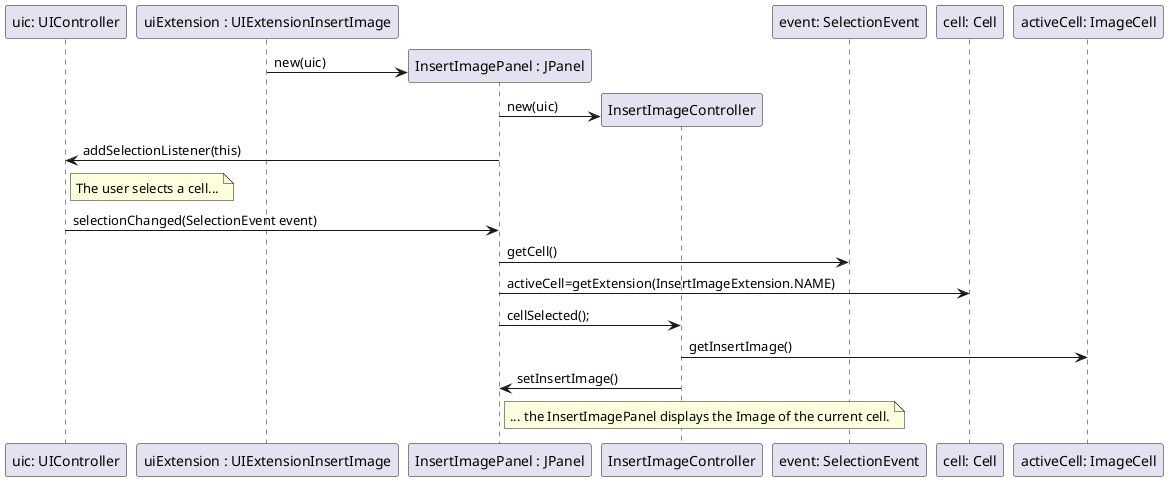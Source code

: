 @startuml doc-files/insert_image_extension_design2.png
    participant "uic: UIController" as uic
    participant "uiExtension : UIExtensionInsertImage" as UIExt
    participant "InsertImagePanel : JPanel" as cp
    participant "InsertImageController" as ctrl
    participant "event: SelectionEvent" as event
    participant "cell: Cell" as cell
    participant "activeCell: ImageCell" as activeCell

    create cp
    UIExt -> cp :  new(uic) 
    
    create ctrl
    cp -> ctrl : new(uic) 
    cp -> uic : addSelectionListener(this)

    note right of uic
        The user selects a cell...
    end note

    uic -> cp : selectionChanged(SelectionEvent event)
    cp -> event : getCell()
    cp -> cell : activeCell=getExtension(InsertImageExtension.NAME)

    cp -> ctrl : cellSelected();
    ctrl -> activeCell : getInsertImage()
    ctrl -> cp : setInsertImage()

    note right of cp
        ... the InsertImagePanel displays the Image of the current cell.
    end note

@enduml